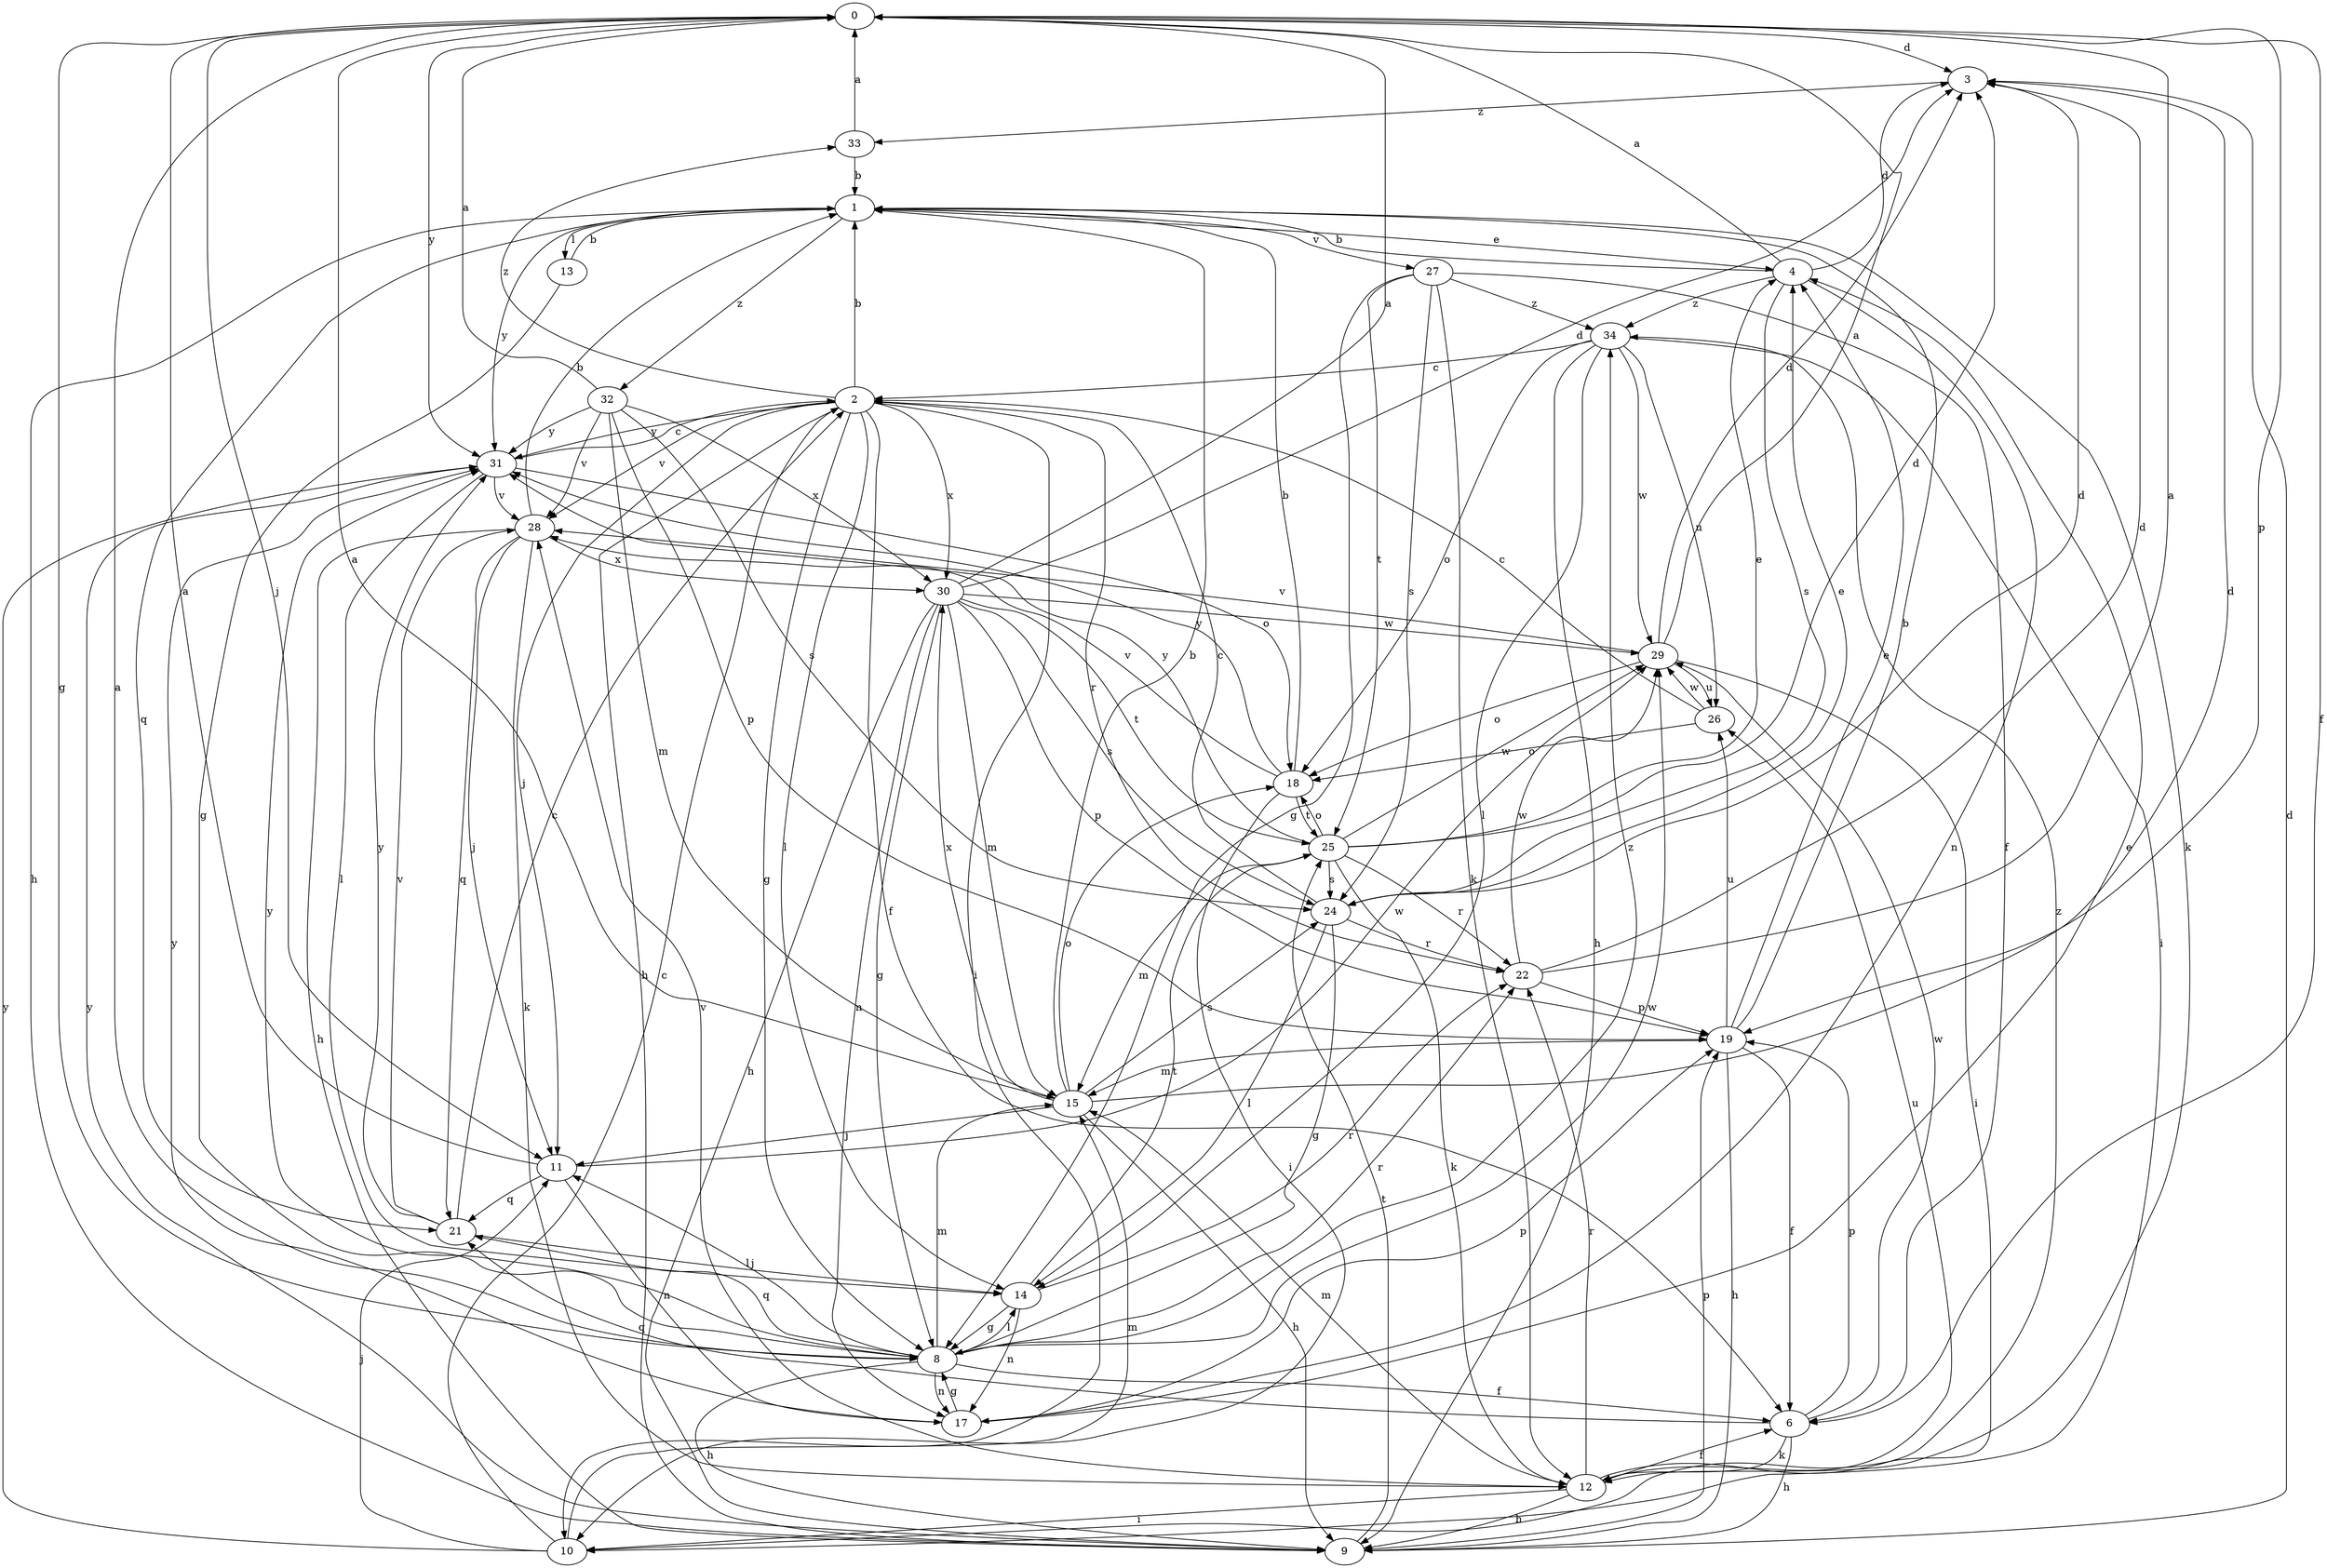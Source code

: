 strict digraph  {
0;
1;
2;
3;
4;
6;
8;
9;
10;
11;
12;
13;
14;
15;
17;
18;
19;
21;
22;
24;
25;
26;
27;
28;
29;
30;
31;
32;
33;
34;
0 -> 3  [label=d];
0 -> 6  [label=f];
0 -> 8  [label=g];
0 -> 11  [label=j];
0 -> 19  [label=p];
0 -> 31  [label=y];
1 -> 4  [label=e];
1 -> 9  [label=h];
1 -> 12  [label=k];
1 -> 13  [label=l];
1 -> 21  [label=q];
1 -> 27  [label=v];
1 -> 31  [label=y];
1 -> 32  [label=z];
2 -> 1  [label=b];
2 -> 6  [label=f];
2 -> 8  [label=g];
2 -> 9  [label=h];
2 -> 10  [label=i];
2 -> 11  [label=j];
2 -> 14  [label=l];
2 -> 22  [label=r];
2 -> 28  [label=v];
2 -> 30  [label=x];
2 -> 31  [label=y];
2 -> 33  [label=z];
3 -> 33  [label=z];
4 -> 0  [label=a];
4 -> 1  [label=b];
4 -> 3  [label=d];
4 -> 17  [label=n];
4 -> 24  [label=s];
4 -> 34  [label=z];
6 -> 9  [label=h];
6 -> 12  [label=k];
6 -> 19  [label=p];
6 -> 21  [label=q];
6 -> 29  [label=w];
8 -> 0  [label=a];
8 -> 6  [label=f];
8 -> 9  [label=h];
8 -> 11  [label=j];
8 -> 14  [label=l];
8 -> 15  [label=m];
8 -> 17  [label=n];
8 -> 21  [label=q];
8 -> 22  [label=r];
8 -> 29  [label=w];
8 -> 31  [label=y];
8 -> 34  [label=z];
9 -> 3  [label=d];
9 -> 19  [label=p];
9 -> 25  [label=t];
9 -> 31  [label=y];
10 -> 2  [label=c];
10 -> 11  [label=j];
10 -> 15  [label=m];
10 -> 31  [label=y];
11 -> 0  [label=a];
11 -> 17  [label=n];
11 -> 21  [label=q];
11 -> 29  [label=w];
12 -> 6  [label=f];
12 -> 9  [label=h];
12 -> 10  [label=i];
12 -> 15  [label=m];
12 -> 22  [label=r];
12 -> 26  [label=u];
12 -> 28  [label=v];
12 -> 34  [label=z];
13 -> 1  [label=b];
13 -> 8  [label=g];
14 -> 8  [label=g];
14 -> 17  [label=n];
14 -> 22  [label=r];
14 -> 25  [label=t];
15 -> 0  [label=a];
15 -> 1  [label=b];
15 -> 3  [label=d];
15 -> 9  [label=h];
15 -> 11  [label=j];
15 -> 18  [label=o];
15 -> 24  [label=s];
15 -> 30  [label=x];
17 -> 4  [label=e];
17 -> 8  [label=g];
17 -> 19  [label=p];
17 -> 31  [label=y];
18 -> 1  [label=b];
18 -> 10  [label=i];
18 -> 25  [label=t];
18 -> 28  [label=v];
18 -> 31  [label=y];
19 -> 1  [label=b];
19 -> 4  [label=e];
19 -> 6  [label=f];
19 -> 9  [label=h];
19 -> 15  [label=m];
19 -> 26  [label=u];
21 -> 2  [label=c];
21 -> 14  [label=l];
21 -> 28  [label=v];
21 -> 31  [label=y];
22 -> 0  [label=a];
22 -> 3  [label=d];
22 -> 19  [label=p];
22 -> 29  [label=w];
24 -> 2  [label=c];
24 -> 3  [label=d];
24 -> 4  [label=e];
24 -> 8  [label=g];
24 -> 14  [label=l];
24 -> 22  [label=r];
25 -> 3  [label=d];
25 -> 4  [label=e];
25 -> 12  [label=k];
25 -> 15  [label=m];
25 -> 18  [label=o];
25 -> 22  [label=r];
25 -> 24  [label=s];
25 -> 29  [label=w];
25 -> 31  [label=y];
26 -> 2  [label=c];
26 -> 18  [label=o];
26 -> 29  [label=w];
27 -> 6  [label=f];
27 -> 8  [label=g];
27 -> 12  [label=k];
27 -> 24  [label=s];
27 -> 25  [label=t];
27 -> 34  [label=z];
28 -> 1  [label=b];
28 -> 9  [label=h];
28 -> 11  [label=j];
28 -> 12  [label=k];
28 -> 21  [label=q];
28 -> 30  [label=x];
29 -> 0  [label=a];
29 -> 3  [label=d];
29 -> 10  [label=i];
29 -> 18  [label=o];
29 -> 26  [label=u];
29 -> 28  [label=v];
30 -> 0  [label=a];
30 -> 3  [label=d];
30 -> 8  [label=g];
30 -> 9  [label=h];
30 -> 15  [label=m];
30 -> 17  [label=n];
30 -> 19  [label=p];
30 -> 24  [label=s];
30 -> 25  [label=t];
30 -> 29  [label=w];
31 -> 2  [label=c];
31 -> 14  [label=l];
31 -> 18  [label=o];
31 -> 28  [label=v];
32 -> 0  [label=a];
32 -> 15  [label=m];
32 -> 19  [label=p];
32 -> 24  [label=s];
32 -> 28  [label=v];
32 -> 30  [label=x];
32 -> 31  [label=y];
33 -> 0  [label=a];
33 -> 1  [label=b];
34 -> 2  [label=c];
34 -> 9  [label=h];
34 -> 10  [label=i];
34 -> 14  [label=l];
34 -> 18  [label=o];
34 -> 26  [label=u];
34 -> 29  [label=w];
}
